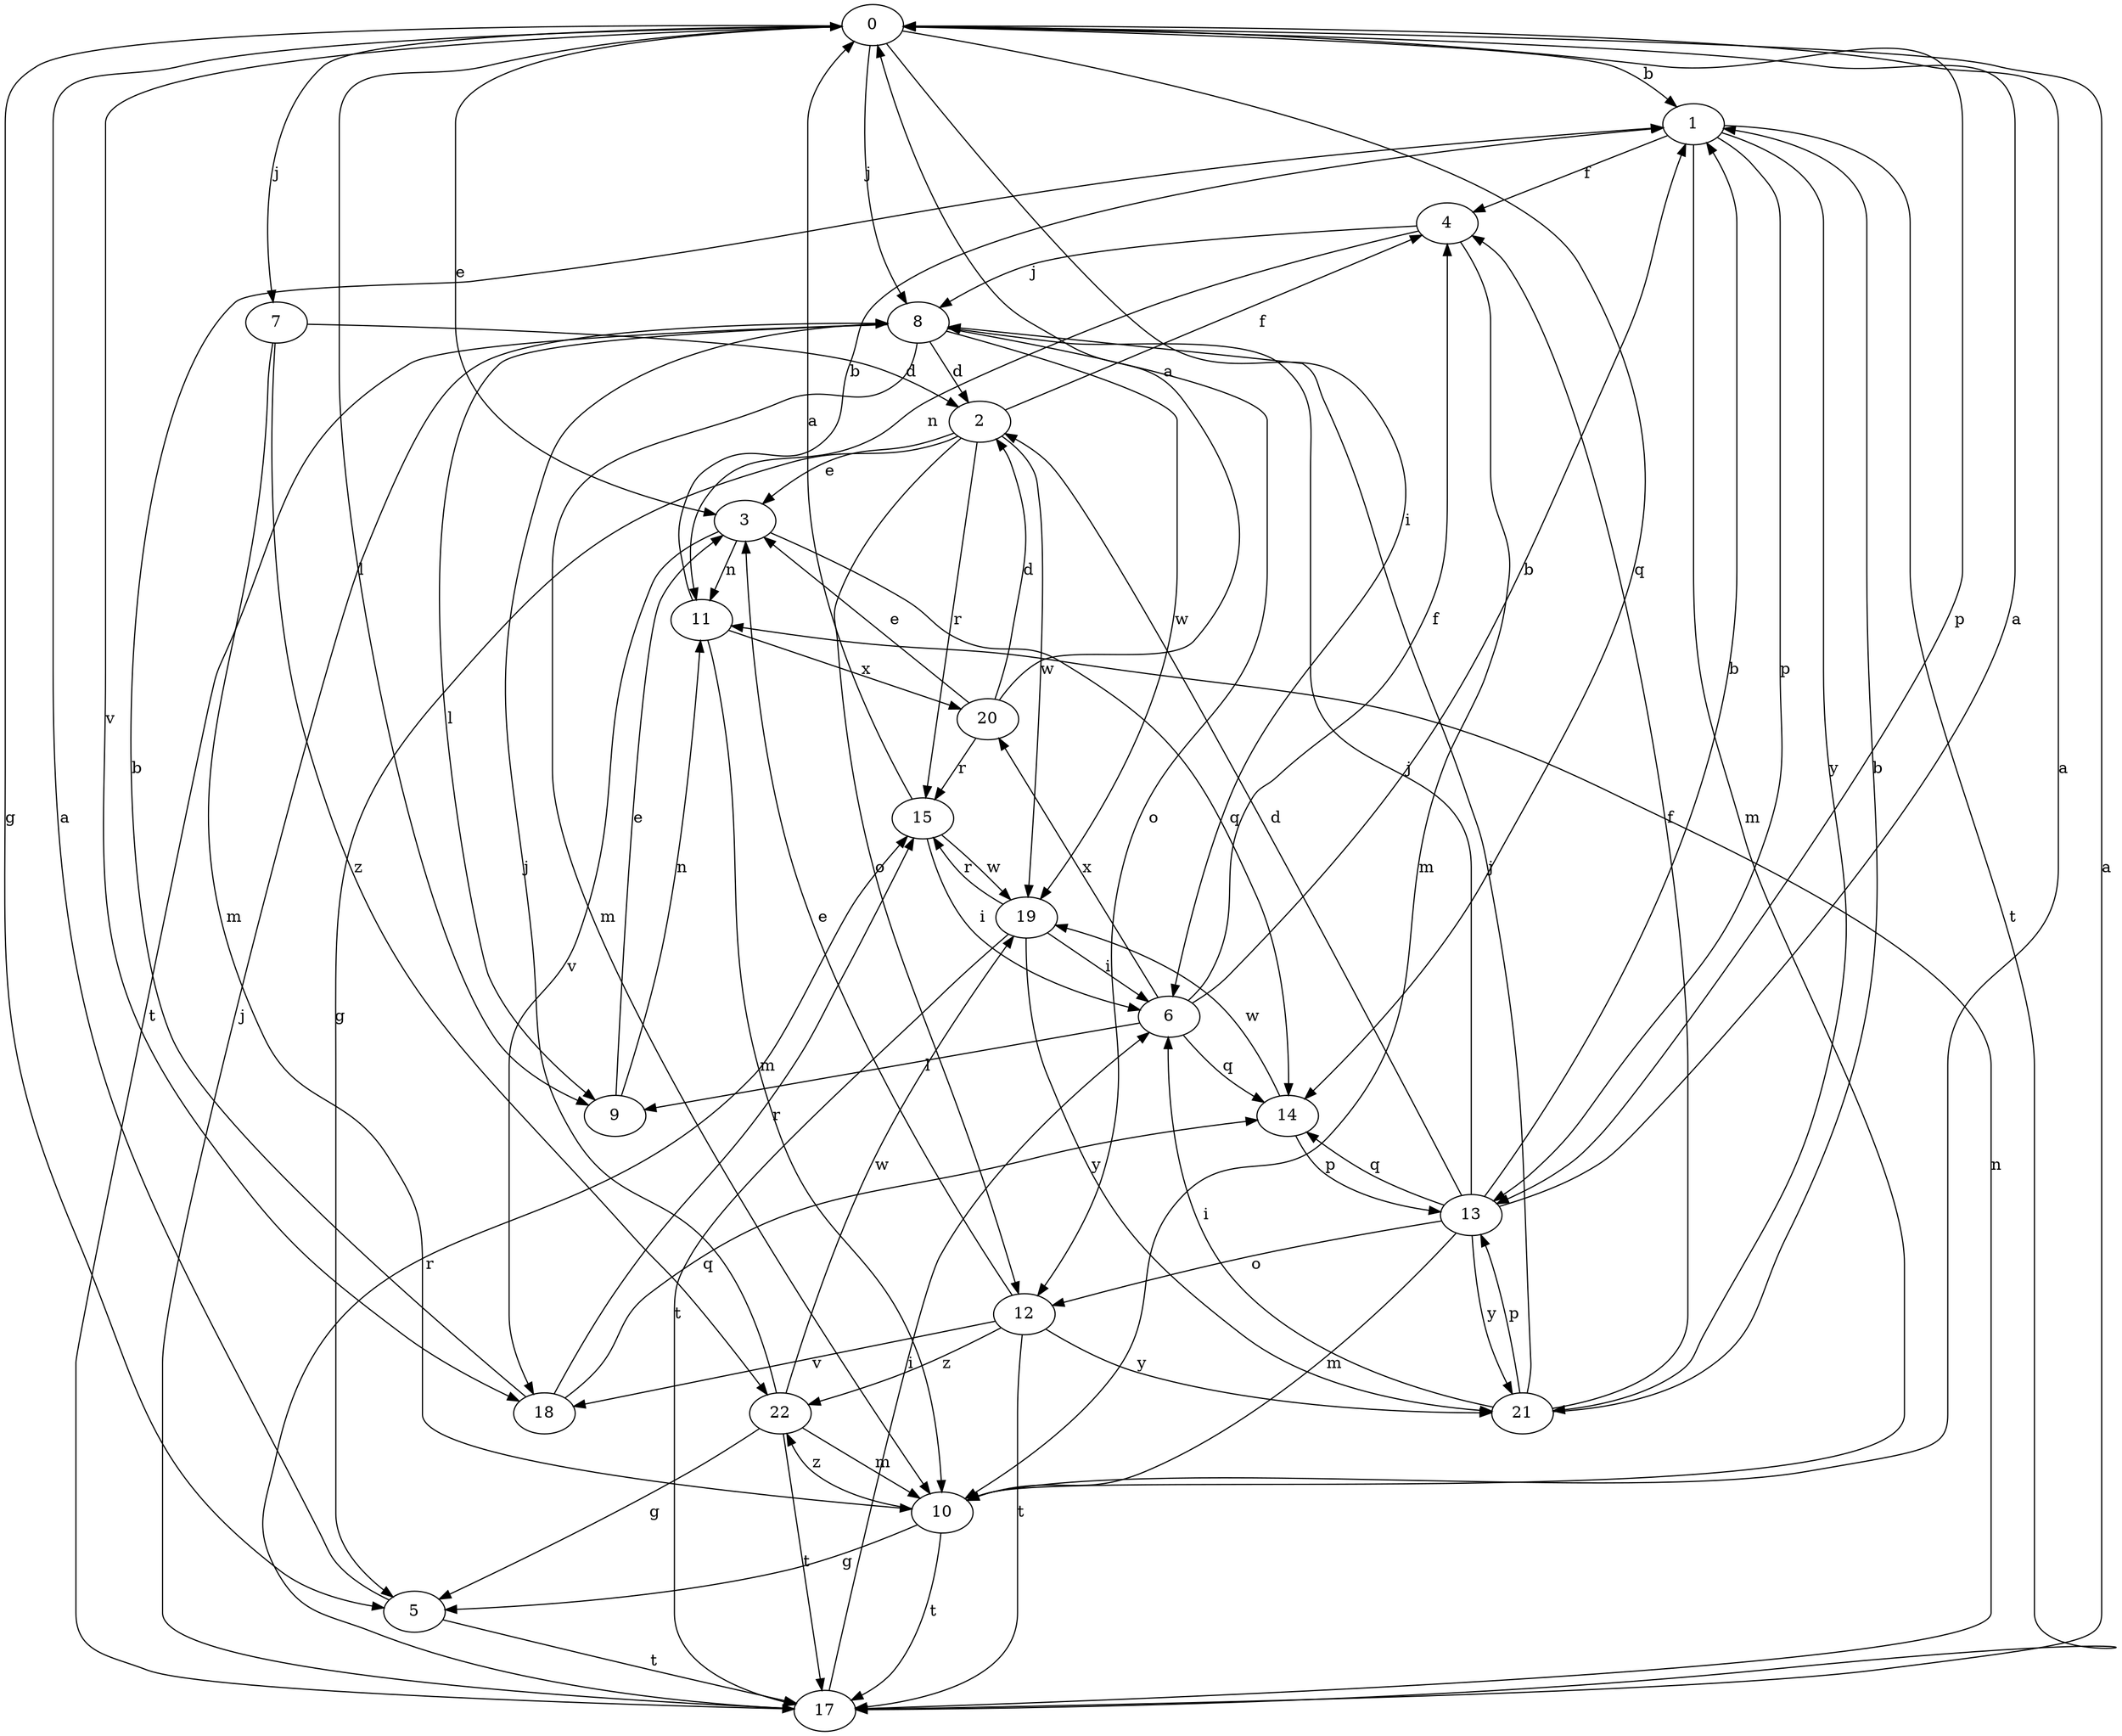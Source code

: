 strict digraph  {
0;
1;
2;
3;
4;
5;
6;
7;
8;
9;
10;
11;
12;
13;
14;
15;
17;
18;
19;
20;
21;
22;
0 -> 1  [label=b];
0 -> 3  [label=e];
0 -> 5  [label=g];
0 -> 6  [label=i];
0 -> 7  [label=j];
0 -> 8  [label=j];
0 -> 9  [label=l];
0 -> 13  [label=p];
0 -> 14  [label=q];
0 -> 18  [label=v];
1 -> 4  [label=f];
1 -> 10  [label=m];
1 -> 13  [label=p];
1 -> 17  [label=t];
1 -> 21  [label=y];
2 -> 3  [label=e];
2 -> 4  [label=f];
2 -> 5  [label=g];
2 -> 12  [label=o];
2 -> 15  [label=r];
2 -> 19  [label=w];
3 -> 11  [label=n];
3 -> 14  [label=q];
3 -> 18  [label=v];
4 -> 8  [label=j];
4 -> 10  [label=m];
4 -> 11  [label=n];
5 -> 0  [label=a];
5 -> 17  [label=t];
6 -> 1  [label=b];
6 -> 4  [label=f];
6 -> 9  [label=l];
6 -> 14  [label=q];
6 -> 20  [label=x];
7 -> 2  [label=d];
7 -> 10  [label=m];
7 -> 22  [label=z];
8 -> 2  [label=d];
8 -> 9  [label=l];
8 -> 10  [label=m];
8 -> 12  [label=o];
8 -> 17  [label=t];
8 -> 19  [label=w];
9 -> 3  [label=e];
9 -> 11  [label=n];
10 -> 0  [label=a];
10 -> 5  [label=g];
10 -> 17  [label=t];
10 -> 22  [label=z];
11 -> 1  [label=b];
11 -> 10  [label=m];
11 -> 20  [label=x];
12 -> 3  [label=e];
12 -> 17  [label=t];
12 -> 18  [label=v];
12 -> 21  [label=y];
12 -> 22  [label=z];
13 -> 0  [label=a];
13 -> 1  [label=b];
13 -> 2  [label=d];
13 -> 8  [label=j];
13 -> 10  [label=m];
13 -> 12  [label=o];
13 -> 14  [label=q];
13 -> 21  [label=y];
14 -> 13  [label=p];
14 -> 19  [label=w];
15 -> 0  [label=a];
15 -> 6  [label=i];
15 -> 19  [label=w];
17 -> 0  [label=a];
17 -> 6  [label=i];
17 -> 8  [label=j];
17 -> 11  [label=n];
17 -> 15  [label=r];
18 -> 1  [label=b];
18 -> 14  [label=q];
18 -> 15  [label=r];
19 -> 6  [label=i];
19 -> 15  [label=r];
19 -> 17  [label=t];
19 -> 21  [label=y];
20 -> 0  [label=a];
20 -> 2  [label=d];
20 -> 3  [label=e];
20 -> 15  [label=r];
21 -> 1  [label=b];
21 -> 4  [label=f];
21 -> 6  [label=i];
21 -> 8  [label=j];
21 -> 13  [label=p];
22 -> 5  [label=g];
22 -> 8  [label=j];
22 -> 10  [label=m];
22 -> 17  [label=t];
22 -> 19  [label=w];
}
